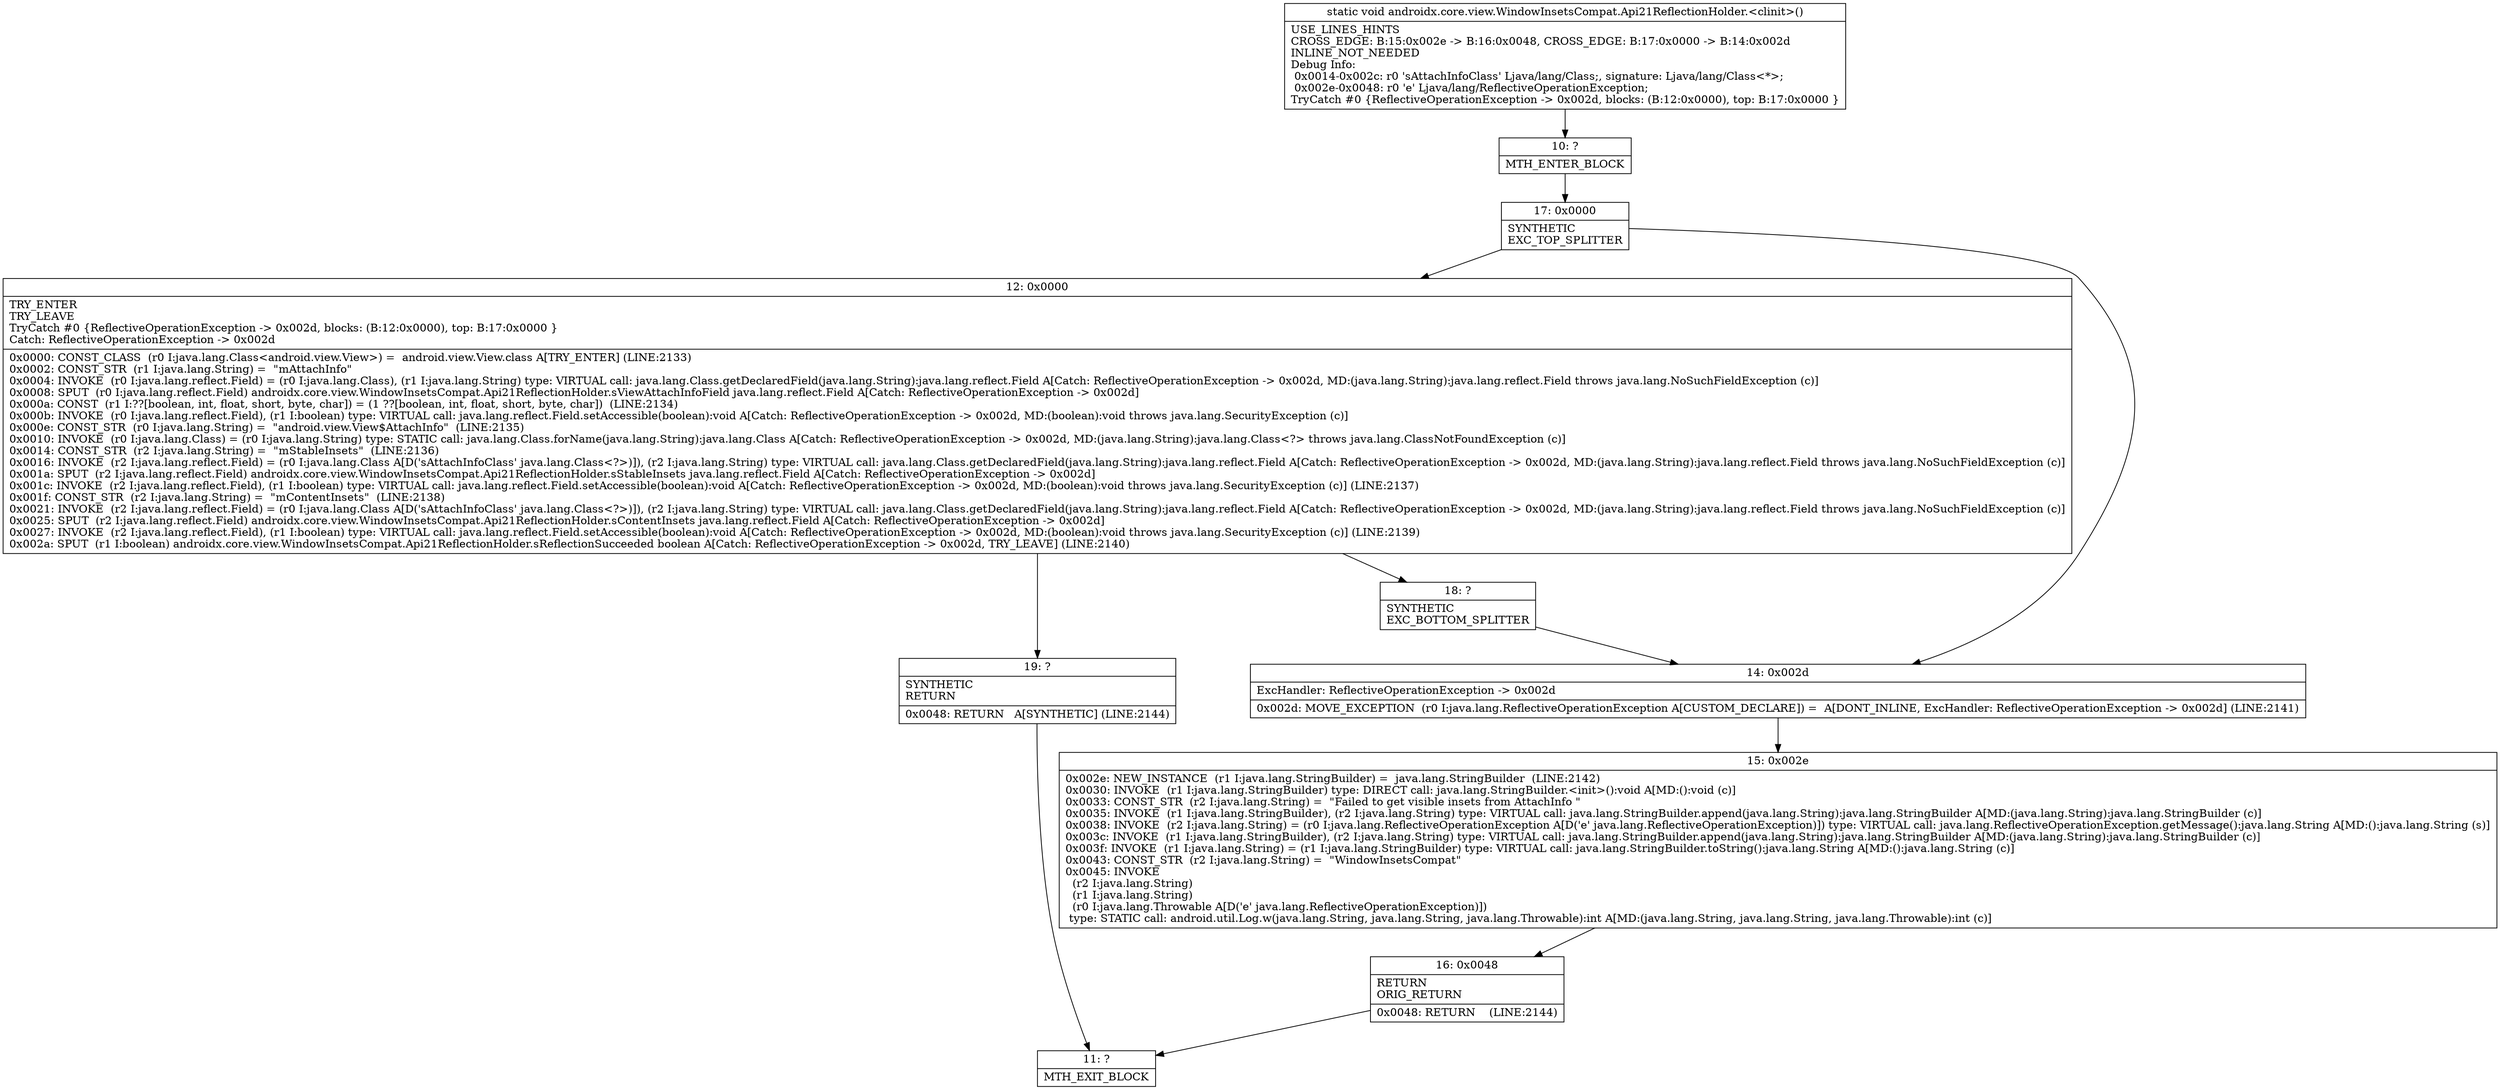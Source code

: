 digraph "CFG forandroidx.core.view.WindowInsetsCompat.Api21ReflectionHolder.\<clinit\>()V" {
Node_10 [shape=record,label="{10\:\ ?|MTH_ENTER_BLOCK\l}"];
Node_17 [shape=record,label="{17\:\ 0x0000|SYNTHETIC\lEXC_TOP_SPLITTER\l}"];
Node_12 [shape=record,label="{12\:\ 0x0000|TRY_ENTER\lTRY_LEAVE\lTryCatch #0 \{ReflectiveOperationException \-\> 0x002d, blocks: (B:12:0x0000), top: B:17:0x0000 \}\lCatch: ReflectiveOperationException \-\> 0x002d\l|0x0000: CONST_CLASS  (r0 I:java.lang.Class\<android.view.View\>) =  android.view.View.class A[TRY_ENTER] (LINE:2133)\l0x0002: CONST_STR  (r1 I:java.lang.String) =  \"mAttachInfo\" \l0x0004: INVOKE  (r0 I:java.lang.reflect.Field) = (r0 I:java.lang.Class), (r1 I:java.lang.String) type: VIRTUAL call: java.lang.Class.getDeclaredField(java.lang.String):java.lang.reflect.Field A[Catch: ReflectiveOperationException \-\> 0x002d, MD:(java.lang.String):java.lang.reflect.Field throws java.lang.NoSuchFieldException (c)]\l0x0008: SPUT  (r0 I:java.lang.reflect.Field) androidx.core.view.WindowInsetsCompat.Api21ReflectionHolder.sViewAttachInfoField java.lang.reflect.Field A[Catch: ReflectiveOperationException \-\> 0x002d]\l0x000a: CONST  (r1 I:??[boolean, int, float, short, byte, char]) = (1 ??[boolean, int, float, short, byte, char])  (LINE:2134)\l0x000b: INVOKE  (r0 I:java.lang.reflect.Field), (r1 I:boolean) type: VIRTUAL call: java.lang.reflect.Field.setAccessible(boolean):void A[Catch: ReflectiveOperationException \-\> 0x002d, MD:(boolean):void throws java.lang.SecurityException (c)]\l0x000e: CONST_STR  (r0 I:java.lang.String) =  \"android.view.View$AttachInfo\"  (LINE:2135)\l0x0010: INVOKE  (r0 I:java.lang.Class) = (r0 I:java.lang.String) type: STATIC call: java.lang.Class.forName(java.lang.String):java.lang.Class A[Catch: ReflectiveOperationException \-\> 0x002d, MD:(java.lang.String):java.lang.Class\<?\> throws java.lang.ClassNotFoundException (c)]\l0x0014: CONST_STR  (r2 I:java.lang.String) =  \"mStableInsets\"  (LINE:2136)\l0x0016: INVOKE  (r2 I:java.lang.reflect.Field) = (r0 I:java.lang.Class A[D('sAttachInfoClass' java.lang.Class\<?\>)]), (r2 I:java.lang.String) type: VIRTUAL call: java.lang.Class.getDeclaredField(java.lang.String):java.lang.reflect.Field A[Catch: ReflectiveOperationException \-\> 0x002d, MD:(java.lang.String):java.lang.reflect.Field throws java.lang.NoSuchFieldException (c)]\l0x001a: SPUT  (r2 I:java.lang.reflect.Field) androidx.core.view.WindowInsetsCompat.Api21ReflectionHolder.sStableInsets java.lang.reflect.Field A[Catch: ReflectiveOperationException \-\> 0x002d]\l0x001c: INVOKE  (r2 I:java.lang.reflect.Field), (r1 I:boolean) type: VIRTUAL call: java.lang.reflect.Field.setAccessible(boolean):void A[Catch: ReflectiveOperationException \-\> 0x002d, MD:(boolean):void throws java.lang.SecurityException (c)] (LINE:2137)\l0x001f: CONST_STR  (r2 I:java.lang.String) =  \"mContentInsets\"  (LINE:2138)\l0x0021: INVOKE  (r2 I:java.lang.reflect.Field) = (r0 I:java.lang.Class A[D('sAttachInfoClass' java.lang.Class\<?\>)]), (r2 I:java.lang.String) type: VIRTUAL call: java.lang.Class.getDeclaredField(java.lang.String):java.lang.reflect.Field A[Catch: ReflectiveOperationException \-\> 0x002d, MD:(java.lang.String):java.lang.reflect.Field throws java.lang.NoSuchFieldException (c)]\l0x0025: SPUT  (r2 I:java.lang.reflect.Field) androidx.core.view.WindowInsetsCompat.Api21ReflectionHolder.sContentInsets java.lang.reflect.Field A[Catch: ReflectiveOperationException \-\> 0x002d]\l0x0027: INVOKE  (r2 I:java.lang.reflect.Field), (r1 I:boolean) type: VIRTUAL call: java.lang.reflect.Field.setAccessible(boolean):void A[Catch: ReflectiveOperationException \-\> 0x002d, MD:(boolean):void throws java.lang.SecurityException (c)] (LINE:2139)\l0x002a: SPUT  (r1 I:boolean) androidx.core.view.WindowInsetsCompat.Api21ReflectionHolder.sReflectionSucceeded boolean A[Catch: ReflectiveOperationException \-\> 0x002d, TRY_LEAVE] (LINE:2140)\l}"];
Node_18 [shape=record,label="{18\:\ ?|SYNTHETIC\lEXC_BOTTOM_SPLITTER\l}"];
Node_19 [shape=record,label="{19\:\ ?|SYNTHETIC\lRETURN\l|0x0048: RETURN   A[SYNTHETIC] (LINE:2144)\l}"];
Node_11 [shape=record,label="{11\:\ ?|MTH_EXIT_BLOCK\l}"];
Node_14 [shape=record,label="{14\:\ 0x002d|ExcHandler: ReflectiveOperationException \-\> 0x002d\l|0x002d: MOVE_EXCEPTION  (r0 I:java.lang.ReflectiveOperationException A[CUSTOM_DECLARE]) =  A[DONT_INLINE, ExcHandler: ReflectiveOperationException \-\> 0x002d] (LINE:2141)\l}"];
Node_15 [shape=record,label="{15\:\ 0x002e|0x002e: NEW_INSTANCE  (r1 I:java.lang.StringBuilder) =  java.lang.StringBuilder  (LINE:2142)\l0x0030: INVOKE  (r1 I:java.lang.StringBuilder) type: DIRECT call: java.lang.StringBuilder.\<init\>():void A[MD:():void (c)]\l0x0033: CONST_STR  (r2 I:java.lang.String) =  \"Failed to get visible insets from AttachInfo \" \l0x0035: INVOKE  (r1 I:java.lang.StringBuilder), (r2 I:java.lang.String) type: VIRTUAL call: java.lang.StringBuilder.append(java.lang.String):java.lang.StringBuilder A[MD:(java.lang.String):java.lang.StringBuilder (c)]\l0x0038: INVOKE  (r2 I:java.lang.String) = (r0 I:java.lang.ReflectiveOperationException A[D('e' java.lang.ReflectiveOperationException)]) type: VIRTUAL call: java.lang.ReflectiveOperationException.getMessage():java.lang.String A[MD:():java.lang.String (s)]\l0x003c: INVOKE  (r1 I:java.lang.StringBuilder), (r2 I:java.lang.String) type: VIRTUAL call: java.lang.StringBuilder.append(java.lang.String):java.lang.StringBuilder A[MD:(java.lang.String):java.lang.StringBuilder (c)]\l0x003f: INVOKE  (r1 I:java.lang.String) = (r1 I:java.lang.StringBuilder) type: VIRTUAL call: java.lang.StringBuilder.toString():java.lang.String A[MD:():java.lang.String (c)]\l0x0043: CONST_STR  (r2 I:java.lang.String) =  \"WindowInsetsCompat\" \l0x0045: INVOKE  \l  (r2 I:java.lang.String)\l  (r1 I:java.lang.String)\l  (r0 I:java.lang.Throwable A[D('e' java.lang.ReflectiveOperationException)])\l type: STATIC call: android.util.Log.w(java.lang.String, java.lang.String, java.lang.Throwable):int A[MD:(java.lang.String, java.lang.String, java.lang.Throwable):int (c)]\l}"];
Node_16 [shape=record,label="{16\:\ 0x0048|RETURN\lORIG_RETURN\l|0x0048: RETURN    (LINE:2144)\l}"];
MethodNode[shape=record,label="{static void androidx.core.view.WindowInsetsCompat.Api21ReflectionHolder.\<clinit\>()  | USE_LINES_HINTS\lCROSS_EDGE: B:15:0x002e \-\> B:16:0x0048, CROSS_EDGE: B:17:0x0000 \-\> B:14:0x002d\lINLINE_NOT_NEEDED\lDebug Info:\l  0x0014\-0x002c: r0 'sAttachInfoClass' Ljava\/lang\/Class;, signature: Ljava\/lang\/Class\<*\>;\l  0x002e\-0x0048: r0 'e' Ljava\/lang\/ReflectiveOperationException;\lTryCatch #0 \{ReflectiveOperationException \-\> 0x002d, blocks: (B:12:0x0000), top: B:17:0x0000 \}\l}"];
MethodNode -> Node_10;Node_10 -> Node_17;
Node_17 -> Node_12;
Node_17 -> Node_14;
Node_12 -> Node_18;
Node_12 -> Node_19;
Node_18 -> Node_14;
Node_19 -> Node_11;
Node_14 -> Node_15;
Node_15 -> Node_16;
Node_16 -> Node_11;
}

